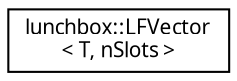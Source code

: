 digraph "Graphical Class Hierarchy"
{
  edge [fontname="Sans",fontsize="10",labelfontname="Sans",labelfontsize="10"];
  node [fontname="Sans",fontsize="10",shape=record];
  rankdir="LR";
  Node1 [label="lunchbox::LFVector\l\< T, nSlots \>",height=0.2,width=0.4,color="black", fillcolor="white", style="filled",URL="$classlunchbox_1_1_l_f_vector.html",tooltip="STL-like vector implementation providing certain thread-safety guarantees. "];
}
